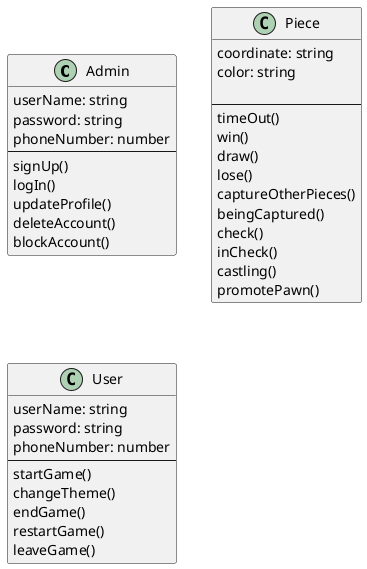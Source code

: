 @startuml

class Admin {
  userName: string
  password: string
  phoneNumber: number
  --
  signUp()
  logIn()
  updateProfile()
  deleteAccount()
  blockAccount()
}


class Piece {
coordinate: string
color: string

--
timeOut()
win()
draw()
lose()
captureOtherPieces()
beingCaptured()
check()
inCheck()
castling()
promotePawn()
}

class User {
userName: string
password: string
phoneNumber: number
--
startGame()
changeTheme()
endGame()
restartGame()
leaveGame()
}
@enduml
